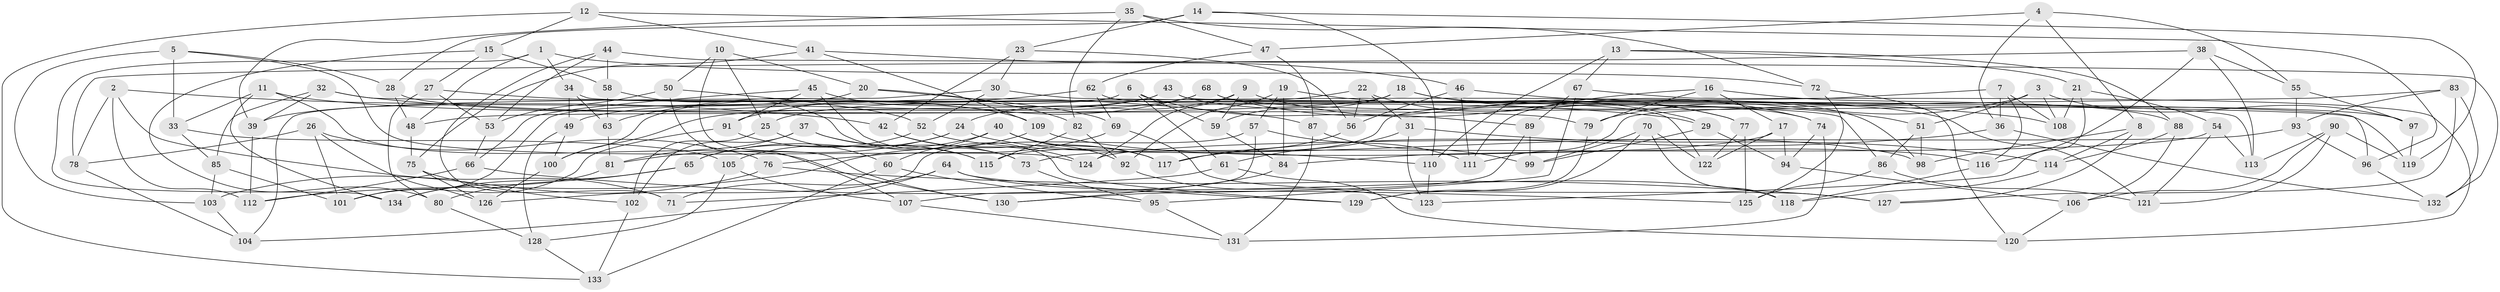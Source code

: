 // coarse degree distribution, {4: 0.5625, 8: 0.1125, 6: 0.1875, 11: 0.025, 5: 0.0625, 7: 0.0125, 10: 0.0125, 9: 0.0125, 3: 0.0125}
// Generated by graph-tools (version 1.1) at 2025/20/03/04/25 18:20:27]
// undirected, 134 vertices, 268 edges
graph export_dot {
graph [start="1"]
  node [color=gray90,style=filled];
  1;
  2;
  3;
  4;
  5;
  6;
  7;
  8;
  9;
  10;
  11;
  12;
  13;
  14;
  15;
  16;
  17;
  18;
  19;
  20;
  21;
  22;
  23;
  24;
  25;
  26;
  27;
  28;
  29;
  30;
  31;
  32;
  33;
  34;
  35;
  36;
  37;
  38;
  39;
  40;
  41;
  42;
  43;
  44;
  45;
  46;
  47;
  48;
  49;
  50;
  51;
  52;
  53;
  54;
  55;
  56;
  57;
  58;
  59;
  60;
  61;
  62;
  63;
  64;
  65;
  66;
  67;
  68;
  69;
  70;
  71;
  72;
  73;
  74;
  75;
  76;
  77;
  78;
  79;
  80;
  81;
  82;
  83;
  84;
  85;
  86;
  87;
  88;
  89;
  90;
  91;
  92;
  93;
  94;
  95;
  96;
  97;
  98;
  99;
  100;
  101;
  102;
  103;
  104;
  105;
  106;
  107;
  108;
  109;
  110;
  111;
  112;
  113;
  114;
  115;
  116;
  117;
  118;
  119;
  120;
  121;
  122;
  123;
  124;
  125;
  126;
  127;
  128;
  129;
  130;
  131;
  132;
  133;
  134;
  1 -- 134;
  1 -- 34;
  1 -- 48;
  1 -- 72;
  2 -- 112;
  2 -- 78;
  2 -- 71;
  2 -- 42;
  3 -- 51;
  3 -- 79;
  3 -- 108;
  3 -- 97;
  4 -- 8;
  4 -- 47;
  4 -- 36;
  4 -- 55;
  5 -- 103;
  5 -- 124;
  5 -- 33;
  5 -- 28;
  6 -- 101;
  6 -- 61;
  6 -- 89;
  6 -- 59;
  7 -- 108;
  7 -- 115;
  7 -- 116;
  7 -- 36;
  8 -- 127;
  8 -- 98;
  8 -- 114;
  9 -- 124;
  9 -- 59;
  9 -- 24;
  9 -- 74;
  10 -- 50;
  10 -- 20;
  10 -- 130;
  10 -- 25;
  11 -- 130;
  11 -- 33;
  11 -- 134;
  11 -- 29;
  12 -- 133;
  12 -- 96;
  12 -- 15;
  12 -- 41;
  13 -- 88;
  13 -- 110;
  13 -- 21;
  13 -- 67;
  14 -- 28;
  14 -- 23;
  14 -- 119;
  14 -- 110;
  15 -- 27;
  15 -- 80;
  15 -- 58;
  16 -- 88;
  16 -- 17;
  16 -- 111;
  16 -- 79;
  17 -- 84;
  17 -- 122;
  17 -- 94;
  18 -- 98;
  18 -- 59;
  18 -- 48;
  18 -- 51;
  19 -- 84;
  19 -- 29;
  19 -- 57;
  19 -- 92;
  20 -- 69;
  20 -- 82;
  20 -- 39;
  21 -- 108;
  21 -- 123;
  21 -- 54;
  22 -- 77;
  22 -- 56;
  22 -- 31;
  22 -- 25;
  23 -- 56;
  23 -- 42;
  23 -- 30;
  24 -- 81;
  24 -- 98;
  24 -- 105;
  25 -- 60;
  25 -- 102;
  26 -- 126;
  26 -- 101;
  26 -- 78;
  26 -- 76;
  27 -- 53;
  27 -- 80;
  27 -- 108;
  28 -- 79;
  28 -- 48;
  29 -- 94;
  29 -- 99;
  30 -- 86;
  30 -- 52;
  30 -- 104;
  31 -- 61;
  31 -- 123;
  31 -- 114;
  32 -- 119;
  32 -- 39;
  32 -- 87;
  32 -- 85;
  33 -- 85;
  33 -- 105;
  34 -- 113;
  34 -- 63;
  34 -- 49;
  35 -- 72;
  35 -- 39;
  35 -- 47;
  35 -- 82;
  36 -- 132;
  36 -- 117;
  37 -- 81;
  37 -- 115;
  37 -- 73;
  37 -- 102;
  38 -- 55;
  38 -- 116;
  38 -- 78;
  38 -- 113;
  39 -- 112;
  40 -- 65;
  40 -- 92;
  40 -- 117;
  40 -- 60;
  41 -- 75;
  41 -- 109;
  41 -- 46;
  42 -- 124;
  42 -- 117;
  43 -- 74;
  43 -- 100;
  43 -- 49;
  43 -- 96;
  44 -- 58;
  44 -- 71;
  44 -- 132;
  44 -- 53;
  45 -- 129;
  45 -- 109;
  45 -- 66;
  45 -- 91;
  46 -- 56;
  46 -- 111;
  46 -- 121;
  47 -- 62;
  47 -- 87;
  48 -- 75;
  49 -- 128;
  49 -- 100;
  50 -- 53;
  50 -- 52;
  50 -- 107;
  51 -- 86;
  51 -- 98;
  52 -- 110;
  52 -- 65;
  53 -- 66;
  54 -- 113;
  54 -- 73;
  54 -- 121;
  55 -- 93;
  55 -- 97;
  56 -- 117;
  57 -- 126;
  57 -- 107;
  57 -- 111;
  58 -- 63;
  58 -- 73;
  59 -- 84;
  60 -- 133;
  60 -- 95;
  61 -- 120;
  61 -- 71;
  62 -- 69;
  62 -- 122;
  62 -- 63;
  63 -- 81;
  64 -- 129;
  64 -- 71;
  64 -- 104;
  64 -- 118;
  65 -- 80;
  65 -- 134;
  66 -- 112;
  66 -- 125;
  67 -- 95;
  67 -- 89;
  67 -- 120;
  68 -- 97;
  68 -- 100;
  68 -- 77;
  68 -- 91;
  69 -- 127;
  69 -- 76;
  70 -- 99;
  70 -- 122;
  70 -- 118;
  70 -- 129;
  72 -- 120;
  72 -- 125;
  73 -- 95;
  74 -- 94;
  74 -- 131;
  75 -- 126;
  75 -- 102;
  76 -- 103;
  76 -- 127;
  77 -- 125;
  77 -- 122;
  78 -- 104;
  79 -- 129;
  80 -- 128;
  81 -- 134;
  82 -- 92;
  82 -- 115;
  83 -- 111;
  83 -- 132;
  83 -- 93;
  83 -- 127;
  84 -- 130;
  85 -- 101;
  85 -- 103;
  86 -- 121;
  86 -- 125;
  87 -- 99;
  87 -- 131;
  88 -- 106;
  88 -- 114;
  89 -- 99;
  89 -- 130;
  90 -- 106;
  90 -- 121;
  90 -- 113;
  90 -- 119;
  91 -- 115;
  91 -- 101;
  92 -- 123;
  93 -- 96;
  93 -- 124;
  94 -- 106;
  95 -- 131;
  96 -- 132;
  97 -- 119;
  100 -- 126;
  102 -- 133;
  103 -- 104;
  105 -- 107;
  105 -- 128;
  106 -- 120;
  107 -- 131;
  109 -- 112;
  109 -- 116;
  110 -- 123;
  114 -- 118;
  116 -- 118;
  128 -- 133;
}
